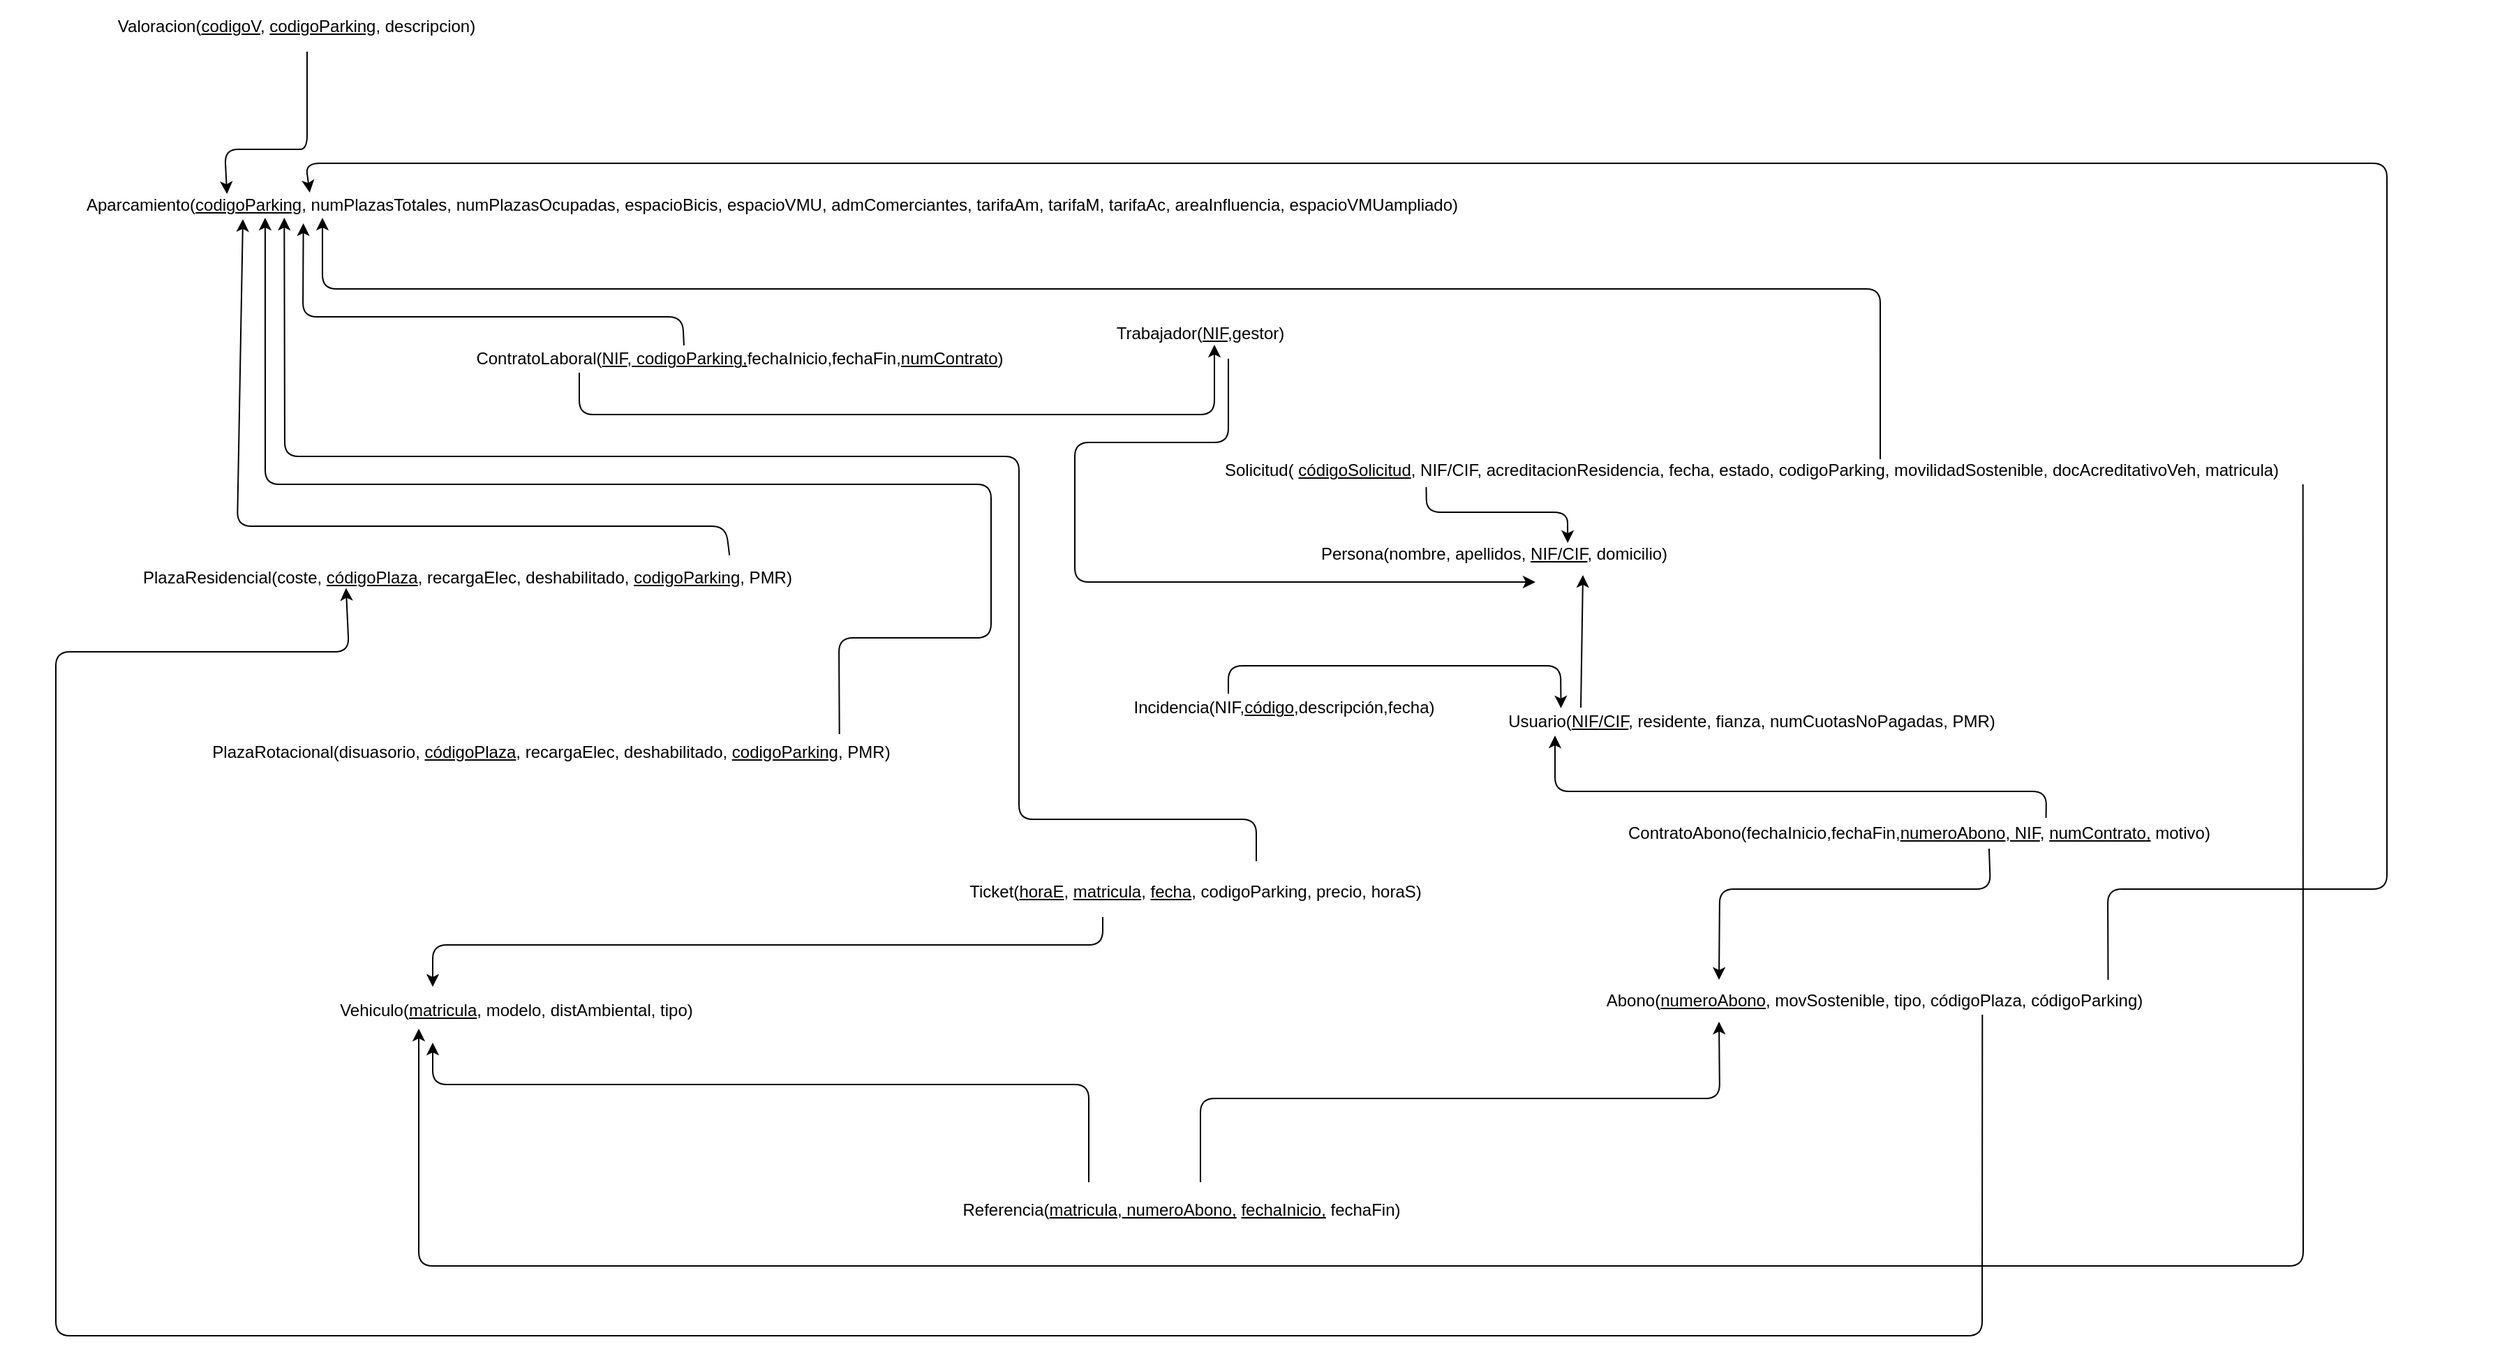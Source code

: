 <mxfile version="12.3.3" type="github" pages="1">
  <diagram id="I9IrVg-XSZB7Qn-Kv-cK" name="Page-1">
    <mxGraphModel dx="1643" dy="1021" grid="1" gridSize="10" guides="1" tooltips="1" connect="1" arrows="1" fold="1" page="1" pageScale="1" pageWidth="827" pageHeight="1169" math="0" shadow="0">
      <root>
        <mxCell id="0"/>
        <mxCell id="1" parent="0"/>
        <mxCell id="2ZlXiWUkkiC4Hj5eQH3b-12" value="&lt;div&gt;Solicitud( &lt;u&gt;códigoSolicitud&lt;/u&gt;&lt;span style=&quot;text-decoration: none&quot;&gt;, NIF/CIF, acreditacionResidencia, fecha, estado, codigoParking, movilidadSostenible, docAcreditativoVeh, matricula)&lt;/span&gt;&lt;/div&gt;" style="text;html=1;strokeColor=none;fillColor=none;align=center;verticalAlign=middle;whiteSpace=wrap;rounded=0;" parent="1" vertex="1">
          <mxGeometry x="720" y="360" width="1070" height="20" as="geometry"/>
        </mxCell>
        <mxCell id="2ZlXiWUkkiC4Hj5eQH3b-13" value="&lt;div align=&quot;left&quot;&gt;&lt;span style=&quot;text-decoration: none&quot;&gt;Aparcamiento(&lt;/span&gt;&lt;u&gt;codigoParking&lt;/u&gt;&lt;span style=&quot;text-decoration: none&quot;&gt;,&lt;/span&gt;&lt;span style=&quot;text-decoration: none&quot;&gt; numPlazasTotales, numPlazasOcupadas,&lt;/span&gt;&lt;span style=&quot;text-decoration: none&quot;&gt;&amp;nbsp;espacioBicis, espacioVMU, admComerciantes, tarifaAm, tarifaM, tarifaAc&lt;/span&gt;&lt;span style=&quot;text-decoration: none&quot;&gt;, areaInfluencia, espacioVMUampliado)&lt;/span&gt;&lt;/div&gt;" style="text;html=1;resizable=0;points=[];autosize=1;align=left;verticalAlign=top;spacingTop=-4;" parent="1" vertex="1">
          <mxGeometry x="60" y="170" width="1140" height="20" as="geometry"/>
        </mxCell>
        <mxCell id="2ZlXiWUkkiC4Hj5eQH3b-14" value="&lt;div align=&quot;left&quot;&gt;&lt;span style=&quot;text-decoration: none&quot;&gt;Abono(&lt;/span&gt;&lt;u&gt;numeroAbono&lt;/u&gt;&lt;span style=&quot;text-decoration: none&quot;&gt;, movSostenible, tipo, códigoPlaza, códigoParking)&lt;/span&gt;&lt;/div&gt;" style="text;html=1;strokeColor=none;fillColor=none;align=center;verticalAlign=middle;whiteSpace=wrap;rounded=0;" parent="1" vertex="1">
          <mxGeometry x="1120" y="735" width="446" height="30" as="geometry"/>
        </mxCell>
        <mxCell id="2ZlXiWUkkiC4Hj5eQH3b-15" value="&lt;span style=&quot;text-decoration: none&quot;&gt;ContratoAbono(fechaInicio,fechaFin,&lt;/span&gt;&lt;u&gt;numeroAbono&lt;/u&gt;&lt;span style=&quot;text-decoration: none&quot;&gt;,&lt;/span&gt;&lt;u&gt;&amp;nbsp;NIF&lt;/u&gt;, &lt;u&gt;numContrato&lt;/u&gt;&lt;span style=&quot;text-decoration: none&quot;&gt;&lt;u&gt;,&lt;/u&gt; motivo)&lt;/span&gt;" style="text;html=1;strokeColor=none;fillColor=none;align=center;verticalAlign=middle;whiteSpace=wrap;rounded=0;" parent="1" vertex="1">
          <mxGeometry x="1120" y="620" width="510" height="20" as="geometry"/>
        </mxCell>
        <mxCell id="2ZlXiWUkkiC4Hj5eQH3b-16" value="&lt;p style=&quot;margin-bottom: 0cm ; line-height: 100%&quot; align=&quot;left&quot;&gt;&lt;span style=&quot;text-decoration: none&quot;&gt;PlazaResidencial(coste, &lt;/span&gt;&lt;u&gt;códigoPlaza&lt;/u&gt;&lt;span style=&quot;text-decoration: none&quot;&gt;, recargaElec, deshabilitado, &lt;/span&gt;&lt;u&gt;codigoParking&lt;/u&gt;&lt;span style=&quot;text-decoration: none&quot;&gt;, PMR)&lt;/span&gt;&lt;/p&gt;" style="text;html=1;strokeColor=none;fillColor=none;align=center;verticalAlign=middle;whiteSpace=wrap;rounded=0;" parent="1" vertex="1">
          <mxGeometry y="430" width="670" height="20" as="geometry"/>
        </mxCell>
        <mxCell id="2ZlXiWUkkiC4Hj5eQH3b-21" value="&lt;p style=&quot;margin-bottom: 0cm ; line-height: 100%&quot;&gt;&lt;span style=&quot;text-decoration: none&quot;&gt;PlazaRotacional(disuasorio, &lt;/span&gt;&lt;u&gt;códigoPlaza&lt;/u&gt;&lt;span style=&quot;text-decoration: none&quot;&gt;, recargaElec, deshabilitado, &lt;/span&gt;&lt;u&gt;codigoParking&lt;/u&gt;, PMR&lt;span style=&quot;text-decoration: none&quot;&gt;)&lt;/span&gt;&lt;/p&gt;" style="text;html=1;strokeColor=none;fillColor=none;align=center;verticalAlign=middle;whiteSpace=wrap;rounded=0;" parent="1" vertex="1">
          <mxGeometry x="60" y="560" width="670" height="10" as="geometry"/>
        </mxCell>
        <mxCell id="2ZlXiWUkkiC4Hj5eQH3b-22" value="&lt;span style=&quot;text-decoration: none&quot;&gt;Usuario(&lt;/span&gt;&lt;span style=&quot;text-decoration: none&quot;&gt;&lt;u&gt;NIF/CIF&lt;/u&gt;, residente, fianza, numCuotasNoPagadas, PMR)&lt;/span&gt;" style="text;html=1;strokeColor=none;fillColor=none;align=center;verticalAlign=middle;whiteSpace=wrap;rounded=0;" parent="1" vertex="1">
          <mxGeometry x="1010" y="540" width="490" height="20" as="geometry"/>
        </mxCell>
        <mxCell id="2ZlXiWUkkiC4Hj5eQH3b-23" value="&lt;p style=&quot;margin-bottom: 0cm ; line-height: 100%&quot;&gt;&lt;span style=&quot;text-decoration: none&quot;&gt;Trabajador(&lt;/span&gt;&lt;u&gt;NIF&lt;/u&gt;&lt;span style=&quot;text-decoration: none&quot;&gt;,gestor)&lt;/span&gt;&lt;/p&gt;" style="text;html=1;strokeColor=none;fillColor=none;align=center;verticalAlign=middle;whiteSpace=wrap;rounded=0;" parent="1" vertex="1">
          <mxGeometry x="710" y="260" width="300" height="10" as="geometry"/>
        </mxCell>
        <mxCell id="2ZlXiWUkkiC4Hj5eQH3b-24" value="&lt;p style=&quot;margin-bottom: 0cm ; line-height: 100%&quot;&gt;&lt;span style=&quot;text-decoration: none&quot;&gt;Ticket(&lt;/span&gt;&lt;u&gt;horaE&lt;/u&gt;&lt;span style=&quot;text-decoration: none&quot;&gt;, &lt;/span&gt;&lt;u&gt;matricula&lt;/u&gt;&lt;span style=&quot;text-decoration: none&quot;&gt;, &lt;/span&gt;&lt;u&gt;fecha&lt;/u&gt;&lt;span style=&quot;text-decoration: none&quot;&gt;, codigoParking, precio, horaS)&lt;/span&gt;&lt;/p&gt;" style="text;html=1;strokeColor=none;fillColor=none;align=center;verticalAlign=middle;whiteSpace=wrap;rounded=0;" parent="1" vertex="1">
          <mxGeometry x="660" y="660" width="393" height="10" as="geometry"/>
        </mxCell>
        <mxCell id="2ZlXiWUkkiC4Hj5eQH3b-26" value="&lt;p style=&quot;margin-bottom: 0cm ; line-height: 100%&quot;&gt;&lt;span style=&quot;text-decoration: none&quot;&gt;Valoracion(&lt;/span&gt;&lt;u&gt;codigoV&lt;/u&gt;&lt;span style=&quot;text-decoration: none&quot;&gt;, &lt;/span&gt;&lt;u&gt;codigoParking&lt;/u&gt;&lt;span style=&quot;text-decoration: none&quot;&gt;, descripcion)&lt;/span&gt;&lt;/p&gt;" style="text;html=1;strokeColor=none;fillColor=none;align=center;verticalAlign=middle;whiteSpace=wrap;rounded=0;" parent="1" vertex="1">
          <mxGeometry x="45" y="40" width="335" height="10" as="geometry"/>
        </mxCell>
        <mxCell id="2ZlXiWUkkiC4Hj5eQH3b-27" value="&lt;p style=&quot;margin-bottom: 0cm ; line-height: 100%&quot;&gt;&lt;span style=&quot;text-decoration: none&quot;&gt;Vehiculo(&lt;/span&gt;&lt;u&gt;matricula&lt;/u&gt;&lt;span style=&quot;text-decoration: none&quot;&gt;, modelo, distAmbiental, tipo&lt;/span&gt;&lt;span style=&quot;text-decoration: none&quot;&gt;)&lt;/span&gt;&lt;/p&gt;" style="text;html=1;strokeColor=none;fillColor=none;align=center;verticalAlign=middle;whiteSpace=wrap;rounded=0;" parent="1" vertex="1">
          <mxGeometry x="160" y="745" width="420" height="10" as="geometry"/>
        </mxCell>
        <mxCell id="2ZlXiWUkkiC4Hj5eQH3b-28" value="&lt;span style=&quot;text-decoration: none&quot;&gt;Referencia&lt;/span&gt;&lt;span style=&quot;text-decoration: none&quot;&gt;(&lt;/span&gt;&lt;u&gt;matricula&lt;/u&gt;&lt;span style=&quot;text-decoration: none&quot;&gt;,&lt;/span&gt;&lt;u&gt; numeroAbono,&lt;/u&gt; &lt;u&gt;fechaInicio,&lt;/u&gt; fechaFin&lt;span style=&quot;text-decoration: none&quot;&gt;)&lt;/span&gt;" style="text;html=1;strokeColor=none;fillColor=none;align=center;verticalAlign=middle;whiteSpace=wrap;rounded=0;" parent="1" vertex="1">
          <mxGeometry x="660" y="890" width="373" height="20" as="geometry"/>
        </mxCell>
        <mxCell id="G0HUlT2vcON83zbuiVgl-4" value="" style="endArrow=classic;html=1;entryX=0.138;entryY=1.15;entryDx=0;entryDy=0;entryPerimeter=0;exitX=0.413;exitY=0.021;exitDx=0;exitDy=0;exitPerimeter=0;" parent="1" source="azdm0dHMtsbySCDP1iI7-4" target="2ZlXiWUkkiC4Hj5eQH3b-13" edge="1">
          <mxGeometry width="50" height="50" relative="1" as="geometry">
            <mxPoint x="489" y="270" as="sourcePoint"/>
            <mxPoint x="190" y="280" as="targetPoint"/>
            <Array as="points">
              <mxPoint x="489" y="260"/>
              <mxPoint x="430" y="260"/>
              <mxPoint x="380" y="260"/>
              <mxPoint x="320" y="260"/>
              <mxPoint x="290" y="260"/>
              <mxPoint x="217" y="260"/>
            </Array>
          </mxGeometry>
        </mxCell>
        <mxCell id="G0HUlT2vcON83zbuiVgl-14" value="" style="endArrow=classic;html=1;entryX=0.09;entryY=0.1;entryDx=0;entryDy=0;entryPerimeter=0;" parent="1" target="2ZlXiWUkkiC4Hj5eQH3b-13" edge="1">
          <mxGeometry width="50" height="50" relative="1" as="geometry">
            <mxPoint x="220" y="70" as="sourcePoint"/>
            <mxPoint x="160" y="280" as="targetPoint"/>
            <Array as="points">
              <mxPoint x="220" y="90"/>
              <mxPoint x="220" y="140"/>
              <mxPoint x="210" y="140"/>
              <mxPoint x="190" y="140"/>
              <mxPoint x="161" y="140"/>
            </Array>
          </mxGeometry>
        </mxCell>
        <mxCell id="G0HUlT2vcON83zbuiVgl-17" value="Incidencia(NIF,&lt;u&gt;código&lt;/u&gt;,descripción,fecha)" style="text;html=1;strokeColor=none;fillColor=none;align=center;verticalAlign=middle;whiteSpace=wrap;rounded=0;" parent="1" vertex="1">
          <mxGeometry x="900" y="530" width="40" height="20" as="geometry"/>
        </mxCell>
        <mxCell id="G0HUlT2vcON83zbuiVgl-18" value="" style="endArrow=classic;html=1;exitX=0.678;exitY=-0.05;exitDx=0;exitDy=0;exitPerimeter=0;" parent="1" source="2ZlXiWUkkiC4Hj5eQH3b-15" edge="1">
          <mxGeometry width="50" height="50" relative="1" as="geometry">
            <mxPoint x="1494" y="630" as="sourcePoint"/>
            <mxPoint x="1114" y="560" as="targetPoint"/>
            <Array as="points">
              <mxPoint x="1466" y="600"/>
              <mxPoint x="1114" y="600"/>
            </Array>
          </mxGeometry>
        </mxCell>
        <mxCell id="azdm0dHMtsbySCDP1iI7-3" value="" style="endArrow=classic;html=1;exitX=0.25;exitY=1;exitDx=0;exitDy=0;" parent="1" source="azdm0dHMtsbySCDP1iI7-4" edge="1">
          <mxGeometry width="50" height="50" relative="1" as="geometry">
            <mxPoint x="464" y="290" as="sourcePoint"/>
            <mxPoint x="870" y="280" as="targetPoint"/>
            <Array as="points">
              <mxPoint x="415" y="330"/>
              <mxPoint x="464" y="330"/>
              <mxPoint x="870" y="330"/>
            </Array>
          </mxGeometry>
        </mxCell>
        <mxCell id="azdm0dHMtsbySCDP1iI7-4" value="ContratoLaboral(&lt;u&gt;NIF&lt;/u&gt;,&lt;u&gt; codigoParking,&lt;/u&gt;fechaInicio,fechaFin,&lt;u&gt;numContrato&lt;/u&gt;)" style="text;html=1;strokeColor=none;fillColor=none;align=center;verticalAlign=middle;whiteSpace=wrap;rounded=0;" parent="1" vertex="1">
          <mxGeometry x="300" y="280" width="460" height="20" as="geometry"/>
        </mxCell>
        <mxCell id="azdm0dHMtsbySCDP1iI7-6" value="" style="endArrow=classic;html=1;exitX=0.586;exitY=0.1;exitDx=0;exitDy=0;exitPerimeter=0;entryX=0.15;entryY=0.95;entryDx=0;entryDy=0;entryPerimeter=0;" parent="1" source="2ZlXiWUkkiC4Hj5eQH3b-12" target="2ZlXiWUkkiC4Hj5eQH3b-13" edge="1">
          <mxGeometry width="50" height="50" relative="1" as="geometry">
            <mxPoint x="1590" y="260" as="sourcePoint"/>
            <mxPoint x="221" y="310" as="targetPoint"/>
            <Array as="points">
              <mxPoint x="1347" y="240"/>
              <mxPoint x="231" y="240"/>
            </Array>
          </mxGeometry>
        </mxCell>
        <mxCell id="HVN92zyPnA6csdTqlTCv-4" value="" style="endArrow=classic;html=1;exitX=0.78;exitY=0.038;exitDx=0;exitDy=0;exitPerimeter=0;entryX=0.1;entryY=1;entryDx=0;entryDy=0;entryPerimeter=0;" parent="1" source="2ZlXiWUkkiC4Hj5eQH3b-16" target="2ZlXiWUkkiC4Hj5eQH3b-13" edge="1">
          <mxGeometry width="50" height="50" relative="1" as="geometry">
            <mxPoint x="460" y="400" as="sourcePoint"/>
            <mxPoint x="170" y="320" as="targetPoint"/>
            <Array as="points">
              <mxPoint x="520" y="410"/>
              <mxPoint x="170" y="410"/>
            </Array>
          </mxGeometry>
        </mxCell>
        <mxCell id="HVN92zyPnA6csdTqlTCv-5" value="" style="endArrow=classic;html=1;entryX=0.114;entryY=0.95;entryDx=0;entryDy=0;entryPerimeter=0;exitX=0.808;exitY=-0.1;exitDx=0;exitDy=0;exitPerimeter=0;" parent="1" target="2ZlXiWUkkiC4Hj5eQH3b-13" edge="1" source="2ZlXiWUkkiC4Hj5eQH3b-21">
          <mxGeometry width="50" height="50" relative="1" as="geometry">
            <mxPoint x="630" y="550" as="sourcePoint"/>
            <mxPoint x="190" y="320" as="targetPoint"/>
            <Array as="points">
              <mxPoint x="601" y="490"/>
              <mxPoint x="710" y="490"/>
              <mxPoint x="710" y="380"/>
              <mxPoint x="190" y="380"/>
            </Array>
          </mxGeometry>
        </mxCell>
        <mxCell id="HVN92zyPnA6csdTqlTCv-6" value="" style="endArrow=classic;html=1;" parent="1" edge="1">
          <mxGeometry width="50" height="50" relative="1" as="geometry">
            <mxPoint x="780" y="880" as="sourcePoint"/>
            <mxPoint x="310" y="780" as="targetPoint"/>
            <Array as="points">
              <mxPoint x="780" y="810"/>
              <mxPoint x="310" y="810"/>
            </Array>
          </mxGeometry>
        </mxCell>
        <mxCell id="HVN92zyPnA6csdTqlTCv-7" value="" style="endArrow=classic;html=1;entryX=0.25;entryY=1;entryDx=0;entryDy=0;" parent="1" target="2ZlXiWUkkiC4Hj5eQH3b-14" edge="1">
          <mxGeometry width="50" height="50" relative="1" as="geometry">
            <mxPoint x="860" y="880" as="sourcePoint"/>
            <mxPoint x="1240" y="780" as="targetPoint"/>
            <Array as="points">
              <mxPoint x="860" y="820"/>
              <mxPoint x="1232" y="820"/>
            </Array>
          </mxGeometry>
        </mxCell>
        <mxCell id="HVN92zyPnA6csdTqlTCv-8" value="" style="endArrow=classic;html=1;exitX=0.598;exitY=1.05;exitDx=0;exitDy=0;exitPerimeter=0;entryX=0.25;entryY=0;entryDx=0;entryDy=0;" parent="1" source="2ZlXiWUkkiC4Hj5eQH3b-15" target="2ZlXiWUkkiC4Hj5eQH3b-14" edge="1">
          <mxGeometry width="50" height="50" relative="1" as="geometry">
            <mxPoint x="1430" y="610" as="sourcePoint"/>
            <mxPoint x="1270" y="730" as="targetPoint"/>
            <Array as="points">
              <mxPoint x="1426" y="670"/>
              <mxPoint x="1232" y="670"/>
            </Array>
          </mxGeometry>
        </mxCell>
        <mxCell id="HVN92zyPnA6csdTqlTCv-9" value="" style="endArrow=classic;html=1;" parent="1" edge="1">
          <mxGeometry width="50" height="50" relative="1" as="geometry">
            <mxPoint x="790" y="690" as="sourcePoint"/>
            <mxPoint x="310" y="740" as="targetPoint"/>
            <Array as="points">
              <mxPoint x="790" y="710"/>
              <mxPoint x="310" y="710"/>
            </Array>
          </mxGeometry>
        </mxCell>
        <mxCell id="HVN92zyPnA6csdTqlTCv-10" value="" style="endArrow=classic;html=1;entryX=0.221;entryY=0.021;entryDx=0;entryDy=0;entryPerimeter=0;" parent="1" edge="1" target="2ZlXiWUkkiC4Hj5eQH3b-22">
          <mxGeometry width="50" height="50" relative="1" as="geometry">
            <mxPoint x="880" y="530" as="sourcePoint"/>
            <mxPoint x="1110" y="450" as="targetPoint"/>
            <Array as="points">
              <mxPoint x="880" y="510"/>
              <mxPoint x="1118" y="510"/>
            </Array>
          </mxGeometry>
        </mxCell>
        <mxCell id="HVN92zyPnA6csdTqlTCv-14" value="" style="endArrow=classic;html=1;entryX=0.677;entryY=0.1;entryDx=0;entryDy=0;entryPerimeter=0;exitX=0.282;exitY=1.1;exitDx=0;exitDy=0;exitPerimeter=0;" parent="1" target="PRofn_bKHYjtpdTf7ijA-2" edge="1" source="2ZlXiWUkkiC4Hj5eQH3b-12">
          <mxGeometry width="50" height="50" relative="1" as="geometry">
            <mxPoint x="1100" y="380" as="sourcePoint"/>
            <mxPoint x="1120" y="400" as="targetPoint"/>
            <Array as="points">
              <mxPoint x="1022" y="400"/>
              <mxPoint x="1123" y="400"/>
            </Array>
          </mxGeometry>
        </mxCell>
        <mxCell id="HVN92zyPnA6csdTqlTCv-23" value="" style="endArrow=classic;html=1;entryX=0.126;entryY=0.95;entryDx=0;entryDy=0;entryPerimeter=0;" parent="1" target="2ZlXiWUkkiC4Hj5eQH3b-13" edge="1">
          <mxGeometry width="50" height="50" relative="1" as="geometry">
            <mxPoint x="900" y="650" as="sourcePoint"/>
            <mxPoint x="200" y="320" as="targetPoint"/>
            <Array as="points">
              <mxPoint x="900" y="620"/>
              <mxPoint x="730" y="620"/>
              <mxPoint x="730" y="590"/>
              <mxPoint x="730" y="360"/>
              <mxPoint x="204" y="360"/>
            </Array>
          </mxGeometry>
        </mxCell>
        <mxCell id="HVN92zyPnA6csdTqlTCv-24" value="" style="endArrow=classic;html=1;exitX=0.673;exitY=0.833;exitDx=0;exitDy=0;exitPerimeter=0;entryX=0.37;entryY=1.215;entryDx=0;entryDy=0;entryPerimeter=0;" parent="1" source="2ZlXiWUkkiC4Hj5eQH3b-14" target="2ZlXiWUkkiC4Hj5eQH3b-16" edge="1">
          <mxGeometry width="50" height="50" relative="1" as="geometry">
            <mxPoint x="1420" y="780" as="sourcePoint"/>
            <mxPoint x="190" y="470" as="targetPoint"/>
            <Array as="points">
              <mxPoint x="1420" y="990"/>
              <mxPoint x="990" y="990"/>
              <mxPoint x="850" y="990"/>
              <mxPoint x="40" y="990"/>
              <mxPoint x="40" y="500"/>
              <mxPoint x="250" y="500"/>
            </Array>
          </mxGeometry>
        </mxCell>
        <mxCell id="HVN92zyPnA6csdTqlTCv-25" value="" style="endArrow=classic;html=1;exitX=0.875;exitY=0;exitDx=0;exitDy=0;exitPerimeter=0;entryX=0.142;entryY=0.05;entryDx=0;entryDy=0;entryPerimeter=0;" parent="1" source="2ZlXiWUkkiC4Hj5eQH3b-14" target="2ZlXiWUkkiC4Hj5eQH3b-13" edge="1">
          <mxGeometry width="50" height="50" relative="1" as="geometry">
            <mxPoint x="260" y="420" as="sourcePoint"/>
            <mxPoint x="218" y="320" as="targetPoint"/>
            <Array as="points">
              <mxPoint x="1510" y="670"/>
              <mxPoint x="1710" y="670"/>
              <mxPoint x="1710" y="150"/>
              <mxPoint x="219" y="150"/>
            </Array>
          </mxGeometry>
        </mxCell>
        <mxCell id="PRofn_bKHYjtpdTf7ijA-2" value="Persona(nombre, apellidos, &lt;u&gt;NIF/CIF&lt;/u&gt;, domicilio)" style="text;html=1;align=center;verticalAlign=middle;resizable=0;points=[];;autosize=1;" parent="1" vertex="1">
          <mxGeometry x="920" y="420" width="300" height="20" as="geometry"/>
        </mxCell>
        <mxCell id="PRofn_bKHYjtpdTf7ijA-3" value="" style="endArrow=classic;html=1;" parent="1" edge="1">
          <mxGeometry width="50" height="50" relative="1" as="geometry">
            <mxPoint x="880" y="290" as="sourcePoint"/>
            <mxPoint x="1100" y="450" as="targetPoint"/>
            <Array as="points">
              <mxPoint x="880" y="350"/>
              <mxPoint x="770" y="350"/>
              <mxPoint x="770" y="450"/>
            </Array>
          </mxGeometry>
        </mxCell>
        <mxCell id="PRofn_bKHYjtpdTf7ijA-6" value="" style="endArrow=classic;html=1;exitX=0.25;exitY=0;exitDx=0;exitDy=0;" parent="1" source="2ZlXiWUkkiC4Hj5eQH3b-22" edge="1">
          <mxGeometry width="50" height="50" relative="1" as="geometry">
            <mxPoint x="1120" y="870" as="sourcePoint"/>
            <mxPoint x="1134" y="445" as="targetPoint"/>
          </mxGeometry>
        </mxCell>
        <mxCell id="jQa1cLTpGH0gjAVw_I0r-1" value="" style="endArrow=classic;html=1;exitX=0.869;exitY=1;exitDx=0;exitDy=0;exitPerimeter=0;" edge="1" parent="1" source="2ZlXiWUkkiC4Hj5eQH3b-12">
          <mxGeometry width="50" height="50" relative="1" as="geometry">
            <mxPoint x="1490" y="525" as="sourcePoint"/>
            <mxPoint x="300" y="770" as="targetPoint"/>
            <Array as="points">
              <mxPoint x="1650" y="940"/>
              <mxPoint x="1310" y="940"/>
              <mxPoint x="300" y="940"/>
            </Array>
          </mxGeometry>
        </mxCell>
      </root>
    </mxGraphModel>
  </diagram>
</mxfile>
